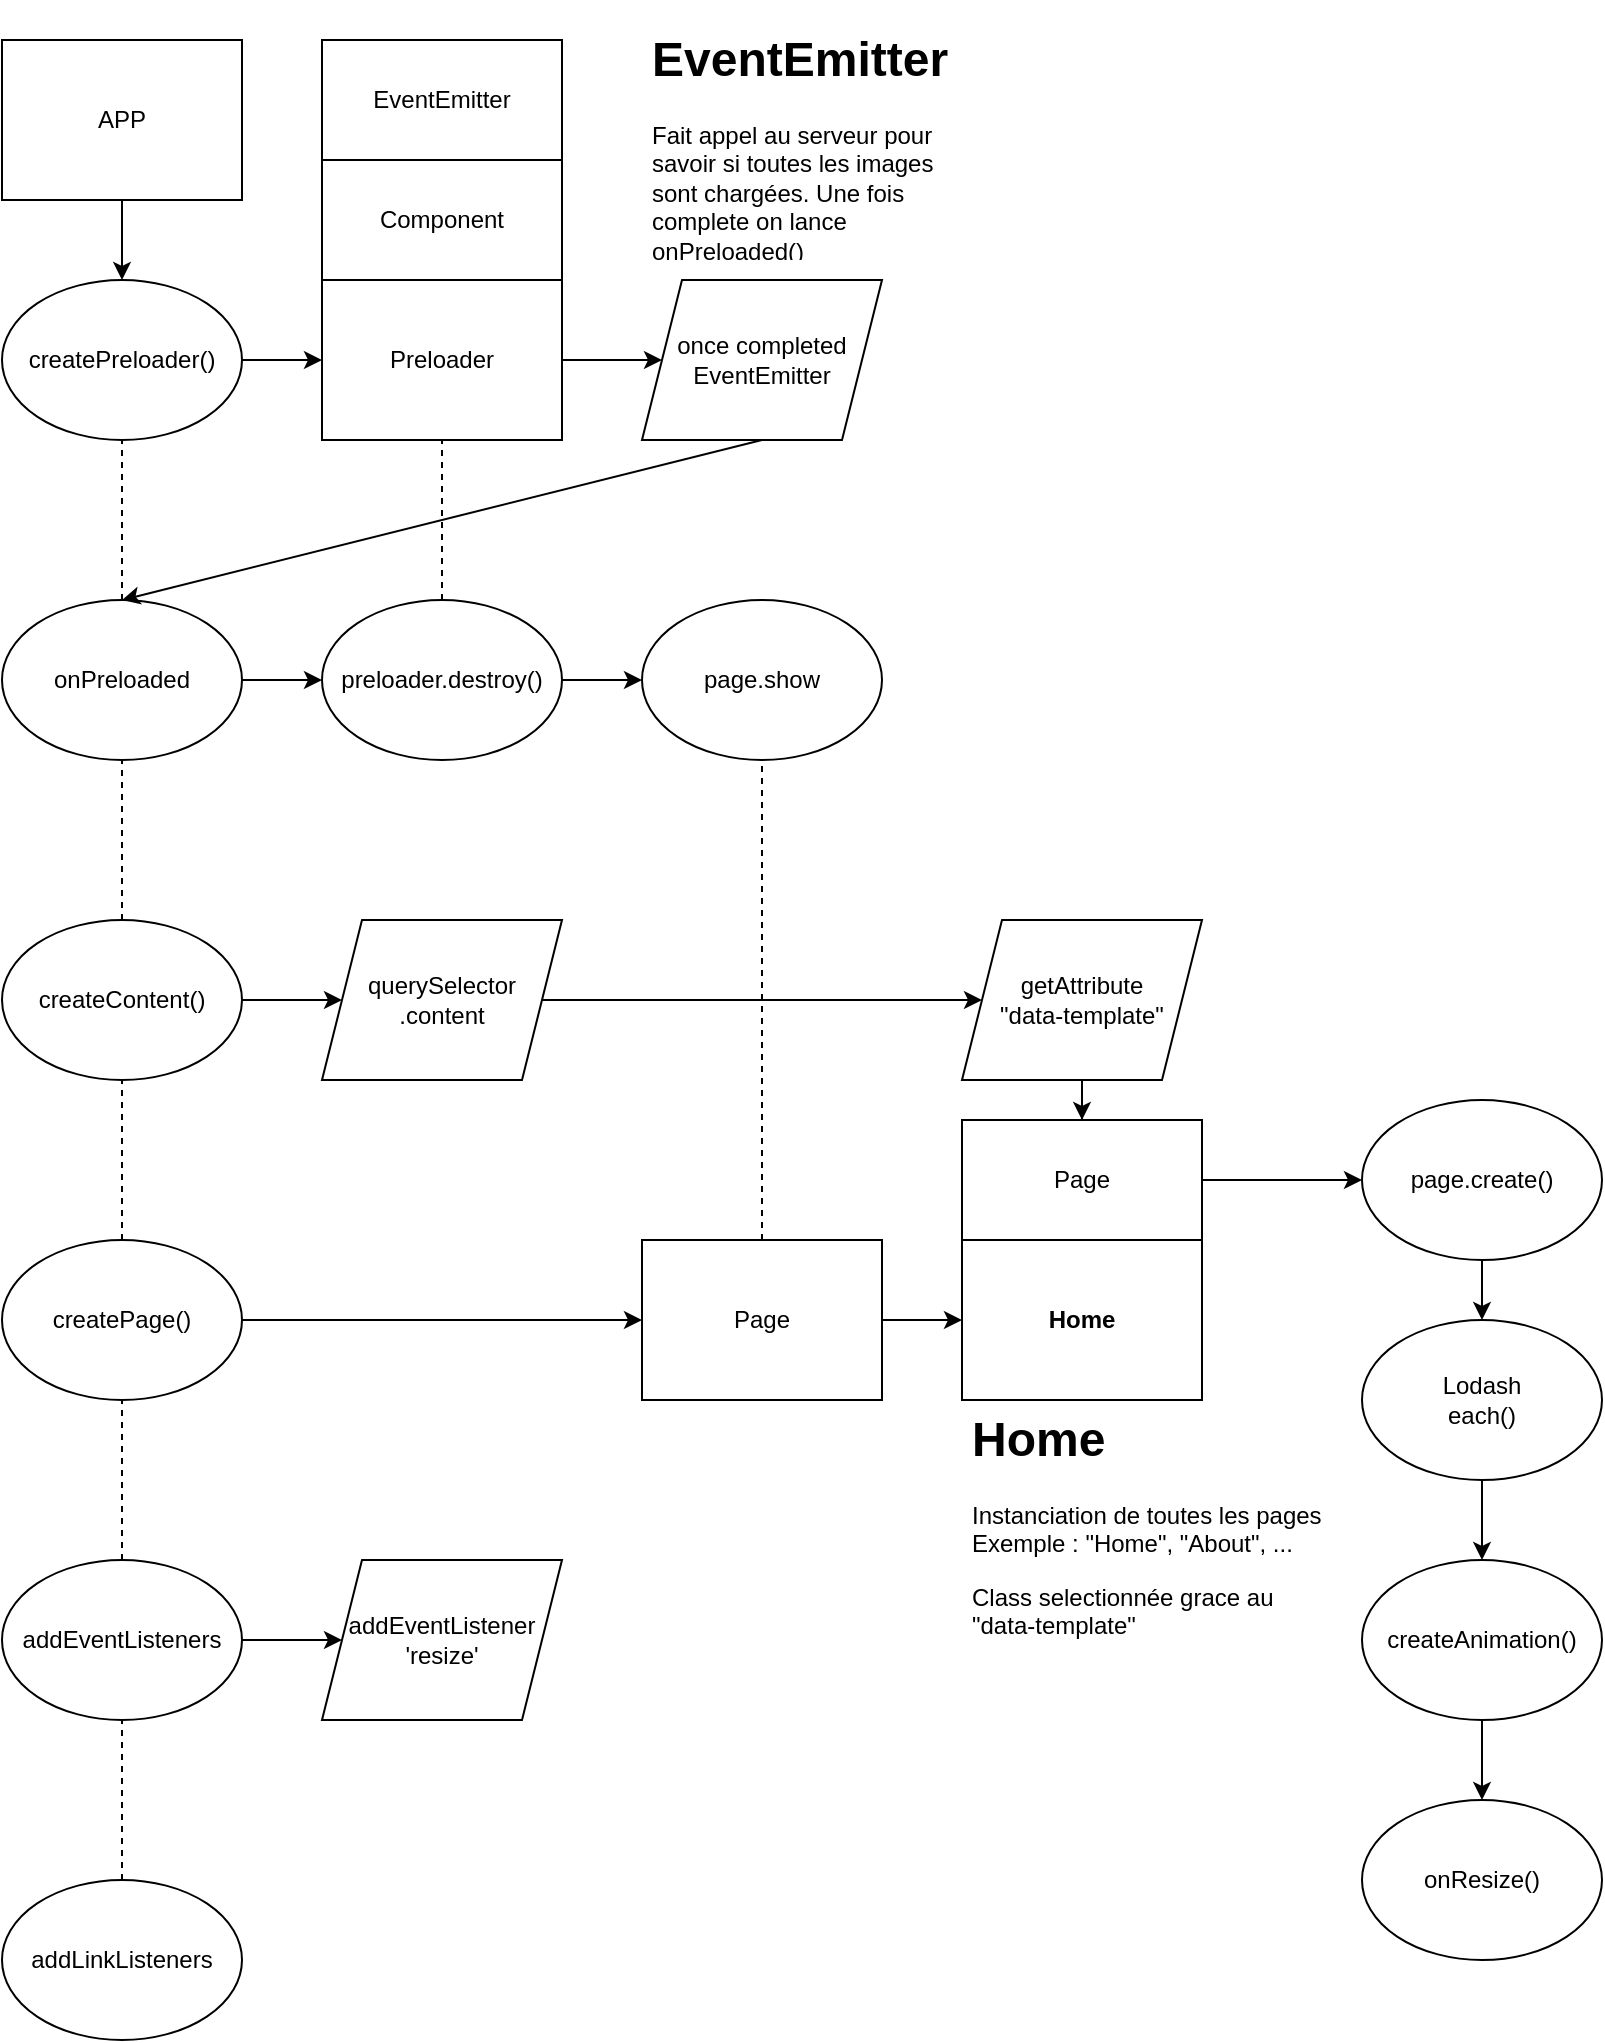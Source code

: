 <mxfile version="17.4.6" type="github">
  <diagram id="fzjIs2RXk_FmtYsyeLxV" name="Page-1">
    <mxGraphModel dx="1422" dy="762" grid="1" gridSize="10" guides="1" tooltips="1" connect="1" arrows="1" fold="1" page="1" pageScale="1" pageWidth="827" pageHeight="1169" math="0" shadow="0">
      <root>
        <mxCell id="0" />
        <mxCell id="1" parent="0" />
        <mxCell id="SWCMXGWF6MoDXP4iUfNa-9" value="" style="edgeStyle=orthogonalEdgeStyle;rounded=0;orthogonalLoop=1;jettySize=auto;html=1;" edge="1" parent="1" source="SWCMXGWF6MoDXP4iUfNa-7" target="SWCMXGWF6MoDXP4iUfNa-8">
          <mxGeometry relative="1" as="geometry" />
        </mxCell>
        <mxCell id="SWCMXGWF6MoDXP4iUfNa-7" value="APP" style="rounded=0;whiteSpace=wrap;html=1;" vertex="1" parent="1">
          <mxGeometry x="80" y="80" width="120" height="80" as="geometry" />
        </mxCell>
        <mxCell id="SWCMXGWF6MoDXP4iUfNa-11" value="" style="edgeStyle=orthogonalEdgeStyle;rounded=0;orthogonalLoop=1;jettySize=auto;html=1;" edge="1" parent="1" source="SWCMXGWF6MoDXP4iUfNa-8" target="SWCMXGWF6MoDXP4iUfNa-10">
          <mxGeometry relative="1" as="geometry" />
        </mxCell>
        <mxCell id="SWCMXGWF6MoDXP4iUfNa-8" value="createPreloader()" style="ellipse;whiteSpace=wrap;html=1;" vertex="1" parent="1">
          <mxGeometry x="80" y="200" width="120" height="80" as="geometry" />
        </mxCell>
        <mxCell id="SWCMXGWF6MoDXP4iUfNa-24" value="" style="edgeStyle=orthogonalEdgeStyle;rounded=0;orthogonalLoop=1;jettySize=auto;html=1;" edge="1" parent="1" source="SWCMXGWF6MoDXP4iUfNa-10" target="SWCMXGWF6MoDXP4iUfNa-23">
          <mxGeometry relative="1" as="geometry" />
        </mxCell>
        <mxCell id="SWCMXGWF6MoDXP4iUfNa-10" value="Preloader" style="rounded=0;whiteSpace=wrap;html=1;" vertex="1" parent="1">
          <mxGeometry x="240" y="200" width="120" height="80" as="geometry" />
        </mxCell>
        <mxCell id="SWCMXGWF6MoDXP4iUfNa-20" value="" style="edgeStyle=orthogonalEdgeStyle;rounded=0;orthogonalLoop=1;jettySize=auto;html=1;entryX=0;entryY=0.5;entryDx=0;entryDy=0;" edge="1" parent="1" source="SWCMXGWF6MoDXP4iUfNa-13" target="SWCMXGWF6MoDXP4iUfNa-25">
          <mxGeometry relative="1" as="geometry">
            <mxPoint x="240" y="560" as="targetPoint" />
          </mxGeometry>
        </mxCell>
        <mxCell id="SWCMXGWF6MoDXP4iUfNa-13" value="createContent()" style="ellipse;whiteSpace=wrap;html=1;" vertex="1" parent="1">
          <mxGeometry x="80" y="520" width="120" height="80" as="geometry" />
        </mxCell>
        <mxCell id="SWCMXGWF6MoDXP4iUfNa-17" value="Component" style="rounded=0;whiteSpace=wrap;html=1;" vertex="1" parent="1">
          <mxGeometry x="240" y="140" width="120" height="60" as="geometry" />
        </mxCell>
        <mxCell id="SWCMXGWF6MoDXP4iUfNa-18" value="EventEmitter" style="rounded=0;whiteSpace=wrap;html=1;" vertex="1" parent="1">
          <mxGeometry x="240" y="80" width="120" height="60" as="geometry" />
        </mxCell>
        <mxCell id="SWCMXGWF6MoDXP4iUfNa-23" value="&lt;span&gt;once completed&lt;/span&gt;&lt;br&gt;&lt;span&gt;EventEmitter&lt;/span&gt;" style="shape=parallelogram;perimeter=parallelogramPerimeter;whiteSpace=wrap;html=1;fixedSize=1;rounded=0;" vertex="1" parent="1">
          <mxGeometry x="400" y="200" width="120" height="80" as="geometry" />
        </mxCell>
        <mxCell id="SWCMXGWF6MoDXP4iUfNa-27" value="" style="edgeStyle=orthogonalEdgeStyle;rounded=0;orthogonalLoop=1;jettySize=auto;html=1;" edge="1" parent="1" source="SWCMXGWF6MoDXP4iUfNa-25" target="SWCMXGWF6MoDXP4iUfNa-26">
          <mxGeometry relative="1" as="geometry" />
        </mxCell>
        <mxCell id="SWCMXGWF6MoDXP4iUfNa-25" value="querySelector&lt;br&gt;.content" style="shape=parallelogram;perimeter=parallelogramPerimeter;whiteSpace=wrap;html=1;fixedSize=1;rounded=0;" vertex="1" parent="1">
          <mxGeometry x="240" y="520" width="120" height="80" as="geometry" />
        </mxCell>
        <mxCell id="SWCMXGWF6MoDXP4iUfNa-36" value="" style="edgeStyle=orthogonalEdgeStyle;rounded=0;orthogonalLoop=1;jettySize=auto;html=1;" edge="1" parent="1" source="SWCMXGWF6MoDXP4iUfNa-26" target="SWCMXGWF6MoDXP4iUfNa-31">
          <mxGeometry relative="1" as="geometry" />
        </mxCell>
        <mxCell id="SWCMXGWF6MoDXP4iUfNa-26" value="getAttribute&lt;br&gt;&quot;data-template&quot;" style="shape=parallelogram;perimeter=parallelogramPerimeter;whiteSpace=wrap;html=1;fixedSize=1;rounded=0;" vertex="1" parent="1">
          <mxGeometry x="560" y="520" width="120" height="80" as="geometry" />
        </mxCell>
        <mxCell id="SWCMXGWF6MoDXP4iUfNa-34" value="" style="edgeStyle=orthogonalEdgeStyle;rounded=0;orthogonalLoop=1;jettySize=auto;html=1;" edge="1" parent="1" source="SWCMXGWF6MoDXP4iUfNa-28" target="SWCMXGWF6MoDXP4iUfNa-33">
          <mxGeometry relative="1" as="geometry" />
        </mxCell>
        <mxCell id="SWCMXGWF6MoDXP4iUfNa-28" value="createPage()" style="ellipse;whiteSpace=wrap;html=1;" vertex="1" parent="1">
          <mxGeometry x="80" y="680" width="120" height="80" as="geometry" />
        </mxCell>
        <mxCell id="SWCMXGWF6MoDXP4iUfNa-30" value="&lt;b&gt;Home&lt;/b&gt;" style="rounded=0;whiteSpace=wrap;html=1;" vertex="1" parent="1">
          <mxGeometry x="560" y="680" width="120" height="80" as="geometry" />
        </mxCell>
        <mxCell id="SWCMXGWF6MoDXP4iUfNa-31" value="Page" style="rounded=0;whiteSpace=wrap;html=1;" vertex="1" parent="1">
          <mxGeometry x="560" y="620" width="120" height="60" as="geometry" />
        </mxCell>
        <mxCell id="SWCMXGWF6MoDXP4iUfNa-35" value="" style="edgeStyle=orthogonalEdgeStyle;rounded=0;orthogonalLoop=1;jettySize=auto;html=1;" edge="1" parent="1" source="SWCMXGWF6MoDXP4iUfNa-33" target="SWCMXGWF6MoDXP4iUfNa-30">
          <mxGeometry relative="1" as="geometry" />
        </mxCell>
        <mxCell id="SWCMXGWF6MoDXP4iUfNa-33" value="Page" style="rounded=0;whiteSpace=wrap;html=1;" vertex="1" parent="1">
          <mxGeometry x="400" y="680" width="120" height="80" as="geometry" />
        </mxCell>
        <mxCell id="SWCMXGWF6MoDXP4iUfNa-49" value="" style="edgeStyle=orthogonalEdgeStyle;rounded=0;orthogonalLoop=1;jettySize=auto;html=1;" edge="1" parent="1" source="SWCMXGWF6MoDXP4iUfNa-39" target="SWCMXGWF6MoDXP4iUfNa-40">
          <mxGeometry relative="1" as="geometry" />
        </mxCell>
        <mxCell id="SWCMXGWF6MoDXP4iUfNa-39" value="page.create()" style="ellipse;whiteSpace=wrap;html=1;" vertex="1" parent="1">
          <mxGeometry x="760" y="610" width="120" height="80" as="geometry" />
        </mxCell>
        <mxCell id="SWCMXGWF6MoDXP4iUfNa-51" value="" style="edgeStyle=orthogonalEdgeStyle;rounded=0;orthogonalLoop=1;jettySize=auto;html=1;" edge="1" parent="1" source="SWCMXGWF6MoDXP4iUfNa-40" target="SWCMXGWF6MoDXP4iUfNa-42">
          <mxGeometry relative="1" as="geometry" />
        </mxCell>
        <mxCell id="SWCMXGWF6MoDXP4iUfNa-40" value="Lodash&lt;br&gt;each()" style="ellipse;whiteSpace=wrap;html=1;" vertex="1" parent="1">
          <mxGeometry x="760" y="720" width="120" height="80" as="geometry" />
        </mxCell>
        <mxCell id="SWCMXGWF6MoDXP4iUfNa-72" value="" style="edgeStyle=orthogonalEdgeStyle;rounded=0;orthogonalLoop=1;jettySize=auto;html=1;" edge="1" parent="1" source="SWCMXGWF6MoDXP4iUfNa-42" target="SWCMXGWF6MoDXP4iUfNa-71">
          <mxGeometry relative="1" as="geometry" />
        </mxCell>
        <mxCell id="SWCMXGWF6MoDXP4iUfNa-42" value="createAnimation()" style="ellipse;whiteSpace=wrap;html=1;" vertex="1" parent="1">
          <mxGeometry x="760" y="840" width="120" height="80" as="geometry" />
        </mxCell>
        <mxCell id="SWCMXGWF6MoDXP4iUfNa-48" value="" style="endArrow=classic;html=1;rounded=0;exitX=1;exitY=0.5;exitDx=0;exitDy=0;entryX=0;entryY=0.5;entryDx=0;entryDy=0;" edge="1" parent="1" source="SWCMXGWF6MoDXP4iUfNa-31" target="SWCMXGWF6MoDXP4iUfNa-39">
          <mxGeometry width="50" height="50" relative="1" as="geometry">
            <mxPoint x="460" y="580" as="sourcePoint" />
            <mxPoint x="510" y="530" as="targetPoint" />
          </mxGeometry>
        </mxCell>
        <mxCell id="SWCMXGWF6MoDXP4iUfNa-58" value="" style="edgeStyle=orthogonalEdgeStyle;rounded=0;orthogonalLoop=1;jettySize=auto;html=1;" edge="1" parent="1" source="SWCMXGWF6MoDXP4iUfNa-52" target="SWCMXGWF6MoDXP4iUfNa-54">
          <mxGeometry relative="1" as="geometry" />
        </mxCell>
        <mxCell id="SWCMXGWF6MoDXP4iUfNa-52" value="onPreloaded" style="ellipse;whiteSpace=wrap;html=1;" vertex="1" parent="1">
          <mxGeometry x="80" y="360" width="120" height="80" as="geometry" />
        </mxCell>
        <mxCell id="SWCMXGWF6MoDXP4iUfNa-60" value="" style="edgeStyle=orthogonalEdgeStyle;rounded=0;orthogonalLoop=1;jettySize=auto;html=1;" edge="1" parent="1" source="SWCMXGWF6MoDXP4iUfNa-54" target="SWCMXGWF6MoDXP4iUfNa-59">
          <mxGeometry relative="1" as="geometry" />
        </mxCell>
        <mxCell id="SWCMXGWF6MoDXP4iUfNa-54" value="preloader.destroy()" style="ellipse;whiteSpace=wrap;html=1;" vertex="1" parent="1">
          <mxGeometry x="240" y="360" width="120" height="80" as="geometry" />
        </mxCell>
        <mxCell id="SWCMXGWF6MoDXP4iUfNa-56" value="&lt;h1&gt;EventEmitter&lt;/h1&gt;&lt;p&gt;Fait appel au serveur pour savoir si toutes les images sont chargées. Une fois complete on lance onPreloaded()&lt;/p&gt;" style="text;html=1;strokeColor=none;fillColor=none;spacing=5;spacingTop=-20;whiteSpace=wrap;overflow=hidden;rounded=0;" vertex="1" parent="1">
          <mxGeometry x="400" y="70" width="160" height="120" as="geometry" />
        </mxCell>
        <mxCell id="SWCMXGWF6MoDXP4iUfNa-59" value="page.show" style="ellipse;whiteSpace=wrap;html=1;" vertex="1" parent="1">
          <mxGeometry x="400" y="360" width="120" height="80" as="geometry" />
        </mxCell>
        <mxCell id="SWCMXGWF6MoDXP4iUfNa-62" value="" style="endArrow=classic;html=1;rounded=0;exitX=0.5;exitY=1;exitDx=0;exitDy=0;entryX=0.5;entryY=0;entryDx=0;entryDy=0;" edge="1" parent="1" source="SWCMXGWF6MoDXP4iUfNa-23" target="SWCMXGWF6MoDXP4iUfNa-52">
          <mxGeometry width="50" height="50" relative="1" as="geometry">
            <mxPoint x="550" y="410" as="sourcePoint" />
            <mxPoint x="600" y="360" as="targetPoint" />
          </mxGeometry>
        </mxCell>
        <mxCell id="SWCMXGWF6MoDXP4iUfNa-63" value="" style="endArrow=none;dashed=1;html=1;rounded=0;entryX=0.5;entryY=1;entryDx=0;entryDy=0;exitX=0.5;exitY=0;exitDx=0;exitDy=0;" edge="1" parent="1" source="SWCMXGWF6MoDXP4iUfNa-52" target="SWCMXGWF6MoDXP4iUfNa-8">
          <mxGeometry width="50" height="50" relative="1" as="geometry">
            <mxPoint x="550" y="410" as="sourcePoint" />
            <mxPoint x="600" y="360" as="targetPoint" />
          </mxGeometry>
        </mxCell>
        <mxCell id="SWCMXGWF6MoDXP4iUfNa-64" value="" style="endArrow=none;dashed=1;html=1;rounded=0;entryX=0.5;entryY=1;entryDx=0;entryDy=0;" edge="1" parent="1" source="SWCMXGWF6MoDXP4iUfNa-54" target="SWCMXGWF6MoDXP4iUfNa-10">
          <mxGeometry width="50" height="50" relative="1" as="geometry">
            <mxPoint x="550" y="410" as="sourcePoint" />
            <mxPoint x="600" y="360" as="targetPoint" />
          </mxGeometry>
        </mxCell>
        <mxCell id="SWCMXGWF6MoDXP4iUfNa-65" value="" style="endArrow=none;dashed=1;html=1;rounded=0;entryX=0.5;entryY=1;entryDx=0;entryDy=0;exitX=0.5;exitY=0;exitDx=0;exitDy=0;" edge="1" parent="1" source="SWCMXGWF6MoDXP4iUfNa-33" target="SWCMXGWF6MoDXP4iUfNa-59">
          <mxGeometry width="50" height="50" relative="1" as="geometry">
            <mxPoint x="520" y="650" as="sourcePoint" />
            <mxPoint x="600" y="460" as="targetPoint" />
            <Array as="points" />
          </mxGeometry>
        </mxCell>
        <mxCell id="SWCMXGWF6MoDXP4iUfNa-66" value="" style="endArrow=none;dashed=1;html=1;rounded=0;entryX=0.5;entryY=1;entryDx=0;entryDy=0;exitX=0.5;exitY=0;exitDx=0;exitDy=0;" edge="1" parent="1" source="SWCMXGWF6MoDXP4iUfNa-13" target="SWCMXGWF6MoDXP4iUfNa-52">
          <mxGeometry width="50" height="50" relative="1" as="geometry">
            <mxPoint x="550" y="510" as="sourcePoint" />
            <mxPoint x="600" y="460" as="targetPoint" />
          </mxGeometry>
        </mxCell>
        <mxCell id="SWCMXGWF6MoDXP4iUfNa-68" value="" style="endArrow=none;dashed=1;html=1;rounded=0;exitX=0.5;exitY=0;exitDx=0;exitDy=0;entryX=0.5;entryY=1;entryDx=0;entryDy=0;" edge="1" parent="1" source="SWCMXGWF6MoDXP4iUfNa-28" target="SWCMXGWF6MoDXP4iUfNa-13">
          <mxGeometry width="50" height="50" relative="1" as="geometry">
            <mxPoint x="550" y="660" as="sourcePoint" />
            <mxPoint x="600" y="610" as="targetPoint" />
          </mxGeometry>
        </mxCell>
        <mxCell id="SWCMXGWF6MoDXP4iUfNa-69" value="&lt;h1&gt;Home&lt;/h1&gt;&lt;p&gt;Instanciation de toutes les pages Exemple : &quot;Home&quot;, &quot;About&quot;, ...&lt;/p&gt;&lt;p&gt;Class selectionnée grace au &quot;data-template&quot;&lt;/p&gt;" style="text;html=1;strokeColor=none;fillColor=none;spacing=5;spacingTop=-20;whiteSpace=wrap;overflow=hidden;rounded=0;" vertex="1" parent="1">
          <mxGeometry x="560" y="760" width="190" height="120" as="geometry" />
        </mxCell>
        <mxCell id="SWCMXGWF6MoDXP4iUfNa-71" value="onResize()" style="ellipse;whiteSpace=wrap;html=1;" vertex="1" parent="1">
          <mxGeometry x="760" y="960" width="120" height="80" as="geometry" />
        </mxCell>
        <mxCell id="SWCMXGWF6MoDXP4iUfNa-78" value="" style="edgeStyle=orthogonalEdgeStyle;rounded=0;orthogonalLoop=1;jettySize=auto;html=1;" edge="1" parent="1" source="SWCMXGWF6MoDXP4iUfNa-73" target="SWCMXGWF6MoDXP4iUfNa-77">
          <mxGeometry relative="1" as="geometry" />
        </mxCell>
        <mxCell id="SWCMXGWF6MoDXP4iUfNa-73" value="addEventListeners" style="ellipse;whiteSpace=wrap;html=1;" vertex="1" parent="1">
          <mxGeometry x="80" y="840" width="120" height="80" as="geometry" />
        </mxCell>
        <mxCell id="SWCMXGWF6MoDXP4iUfNa-74" value="" style="endArrow=none;dashed=1;html=1;rounded=0;exitX=0.5;exitY=0;exitDx=0;exitDy=0;entryX=0.5;entryY=1;entryDx=0;entryDy=0;" edge="1" parent="1" source="SWCMXGWF6MoDXP4iUfNa-73" target="SWCMXGWF6MoDXP4iUfNa-28">
          <mxGeometry width="50" height="50" relative="1" as="geometry">
            <mxPoint x="540" y="820" as="sourcePoint" />
            <mxPoint x="590" y="770" as="targetPoint" />
          </mxGeometry>
        </mxCell>
        <mxCell id="SWCMXGWF6MoDXP4iUfNa-75" value="addLinkListeners" style="ellipse;whiteSpace=wrap;html=1;" vertex="1" parent="1">
          <mxGeometry x="80" y="1000" width="120" height="80" as="geometry" />
        </mxCell>
        <mxCell id="SWCMXGWF6MoDXP4iUfNa-76" value="" style="endArrow=none;dashed=1;html=1;rounded=0;exitX=0.5;exitY=0;exitDx=0;exitDy=0;entryX=0.5;entryY=1;entryDx=0;entryDy=0;" edge="1" parent="1" source="SWCMXGWF6MoDXP4iUfNa-75" target="SWCMXGWF6MoDXP4iUfNa-73">
          <mxGeometry width="50" height="50" relative="1" as="geometry">
            <mxPoint x="540" y="920" as="sourcePoint" />
            <mxPoint x="590" y="870" as="targetPoint" />
          </mxGeometry>
        </mxCell>
        <mxCell id="SWCMXGWF6MoDXP4iUfNa-77" value="addEventListener&lt;br&gt;&#39;resize&#39;" style="shape=parallelogram;perimeter=parallelogramPerimeter;whiteSpace=wrap;html=1;fixedSize=1;rounded=0;" vertex="1" parent="1">
          <mxGeometry x="240" y="840" width="120" height="80" as="geometry" />
        </mxCell>
      </root>
    </mxGraphModel>
  </diagram>
</mxfile>
